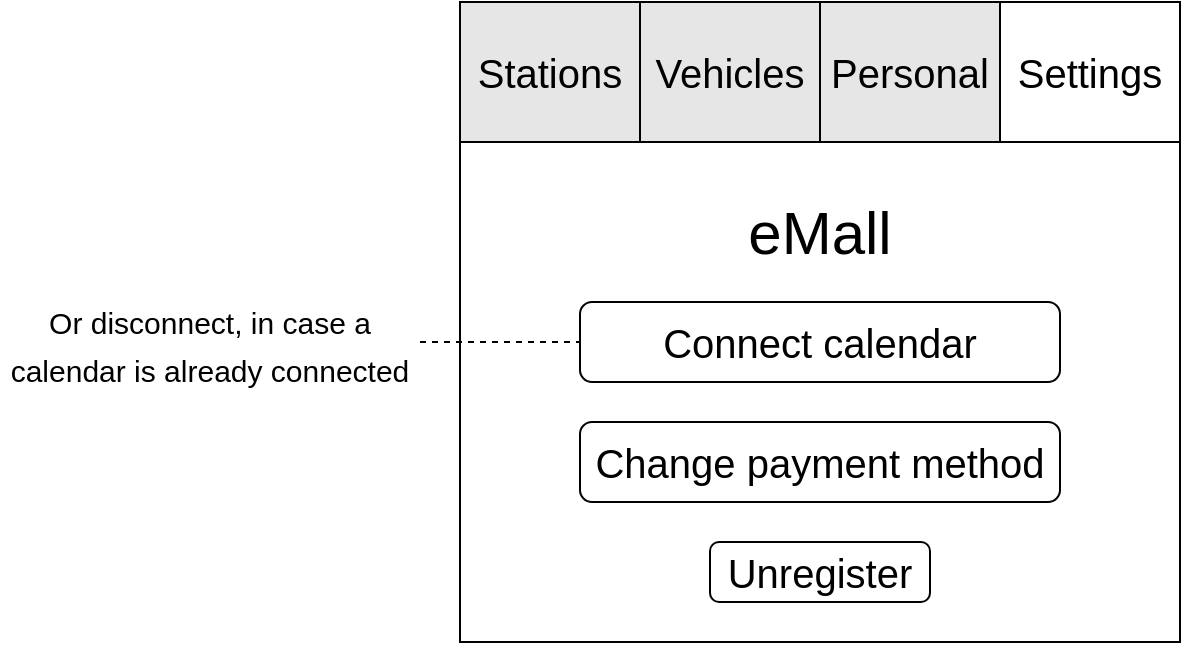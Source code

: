 <mxfile version="20.7.4" type="device"><diagram id="_gg9eRoXJpZ1KPsWaCFE" name="Page-1"><mxGraphModel dx="642" dy="546" grid="1" gridSize="10" guides="1" tooltips="1" connect="1" arrows="1" fold="1" page="1" pageScale="1" pageWidth="827" pageHeight="1169" math="0" shadow="0"><root><mxCell id="0"/><mxCell id="1" parent="0"/><mxCell id="m1bmyoxZ640nbLZtkMWV-7" value="" style="rounded=0;whiteSpace=wrap;html=1;fontSize=20;" parent="1" vertex="1"><mxGeometry x="240" width="360" height="320" as="geometry"/></mxCell><mxCell id="VylwMrU068VeO6xA9WUw-15" value="Stations" style="rounded=0;whiteSpace=wrap;html=1;fontSize=20;fontColor=#000000;fillColor=#E6E6E6;strokeColor=#000000;" parent="1" vertex="1"><mxGeometry x="240" width="90" height="70" as="geometry"/></mxCell><mxCell id="VylwMrU068VeO6xA9WUw-18" value="Vehicles" style="rounded=0;whiteSpace=wrap;html=1;fontSize=20;fontColor=#000000;fillColor=#E6E6E6;" parent="1" vertex="1"><mxGeometry x="330" width="90" height="70" as="geometry"/></mxCell><mxCell id="VylwMrU068VeO6xA9WUw-19" value="Personal" style="rounded=0;whiteSpace=wrap;html=1;fontSize=20;fontColor=#000000;fillColor=#E6E6E6;" parent="1" vertex="1"><mxGeometry x="420" width="90" height="70" as="geometry"/></mxCell><mxCell id="VylwMrU068VeO6xA9WUw-20" value="Settings" style="rounded=0;whiteSpace=wrap;html=1;fontSize=20;fontColor=#000000;fillColor=#FFFFFF;" parent="1" vertex="1"><mxGeometry x="510" width="90" height="70" as="geometry"/></mxCell><mxCell id="MhNLQ4j5SwEUzfKJH13v-1" value="Unregister" style="rounded=1;whiteSpace=wrap;html=1;fontSize=20;fontColor=#000000;strokeColor=#000000;fillColor=#FFFFFF;" parent="1" vertex="1"><mxGeometry x="365" y="270" width="110" height="30" as="geometry"/></mxCell><mxCell id="MhNLQ4j5SwEUzfKJH13v-2" value="Connect calendar" style="rounded=1;whiteSpace=wrap;html=1;fontSize=20;fontColor=#000000;strokeColor=#000000;fillColor=#FFFFFF;" parent="1" vertex="1"><mxGeometry x="300" y="150" width="240" height="40" as="geometry"/></mxCell><mxCell id="MhNLQ4j5SwEUzfKJH13v-4" value="eMall" style="text;html=1;strokeColor=none;fillColor=none;align=center;verticalAlign=middle;whiteSpace=wrap;rounded=0;fontSize=30;fontColor=#000000;" parent="1" vertex="1"><mxGeometry x="370" y="90" width="100" height="50" as="geometry"/></mxCell><mxCell id="MhNLQ4j5SwEUzfKJH13v-5" value="" style="endArrow=none;dashed=1;html=1;rounded=0;fontSize=30;fontColor=#000000;entryX=0;entryY=0.5;entryDx=0;entryDy=0;exitX=1;exitY=0.5;exitDx=0;exitDy=0;" parent="1" target="MhNLQ4j5SwEUzfKJH13v-2" edge="1" source="MhNLQ4j5SwEUzfKJH13v-6"><mxGeometry width="50" height="50" relative="1" as="geometry"><mxPoint x="220" y="190" as="sourcePoint"/><mxPoint x="440" y="210" as="targetPoint"/></mxGeometry></mxCell><mxCell id="MhNLQ4j5SwEUzfKJH13v-6" value="&lt;font style=&quot;font-size: 15px;&quot;&gt;Or disconnect, in case a calendar is already connected&lt;/font&gt;" style="text;html=1;strokeColor=none;fillColor=none;align=center;verticalAlign=middle;whiteSpace=wrap;rounded=0;fontSize=20;fontColor=#000000;" parent="1" vertex="1"><mxGeometry x="10" y="140" width="210" height="60" as="geometry"/></mxCell><mxCell id="9vHNyTKlbjKwhfif0srs-1" value="Change payment method" style="rounded=1;whiteSpace=wrap;html=1;fontSize=20;fontColor=#000000;strokeColor=#000000;fillColor=#FFFFFF;" vertex="1" parent="1"><mxGeometry x="300" y="210" width="240" height="40" as="geometry"/></mxCell></root></mxGraphModel></diagram></mxfile>